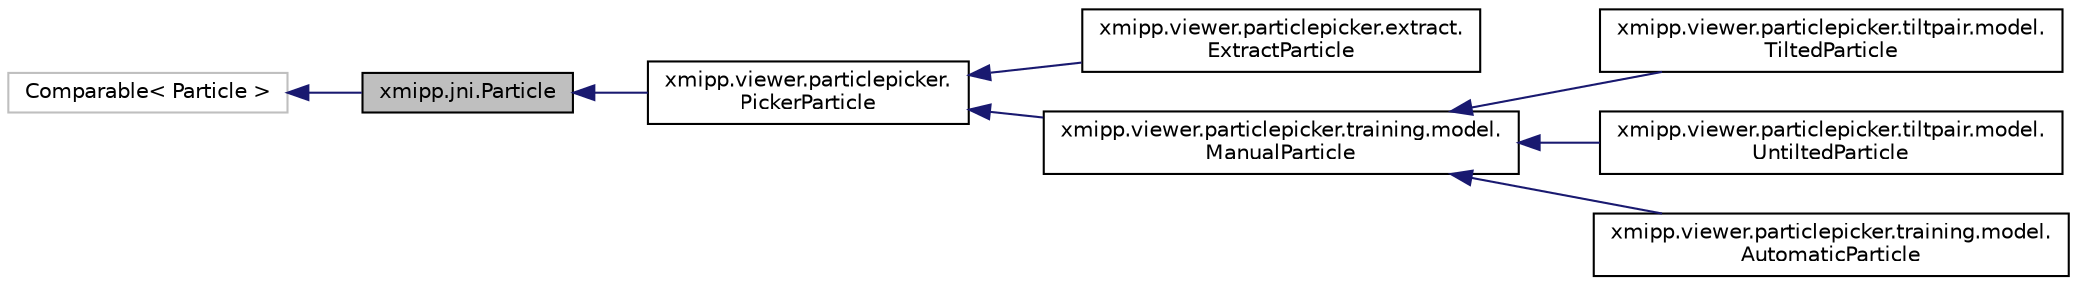 digraph "xmipp.jni.Particle"
{
  edge [fontname="Helvetica",fontsize="10",labelfontname="Helvetica",labelfontsize="10"];
  node [fontname="Helvetica",fontsize="10",shape=record];
  rankdir="LR";
  Node0 [label="xmipp.jni.Particle",height=0.2,width=0.4,color="black", fillcolor="grey75", style="filled", fontcolor="black"];
  Node1 -> Node0 [dir="back",color="midnightblue",fontsize="10",style="solid",fontname="Helvetica"];
  Node1 [label="Comparable\< Particle \>",height=0.2,width=0.4,color="grey75", fillcolor="white", style="filled"];
  Node0 -> Node2 [dir="back",color="midnightblue",fontsize="10",style="solid",fontname="Helvetica"];
  Node2 [label="xmipp.viewer.particlepicker.\lPickerParticle",height=0.2,width=0.4,color="black", fillcolor="white", style="filled",URL="$classxmipp_1_1viewer_1_1particlepicker_1_1PickerParticle.html"];
  Node2 -> Node3 [dir="back",color="midnightblue",fontsize="10",style="solid",fontname="Helvetica"];
  Node3 [label="xmipp.viewer.particlepicker.extract.\lExtractParticle",height=0.2,width=0.4,color="black", fillcolor="white", style="filled",URL="$classxmipp_1_1viewer_1_1particlepicker_1_1extract_1_1ExtractParticle.html"];
  Node2 -> Node4 [dir="back",color="midnightblue",fontsize="10",style="solid",fontname="Helvetica"];
  Node4 [label="xmipp.viewer.particlepicker.training.model.\lManualParticle",height=0.2,width=0.4,color="black", fillcolor="white", style="filled",URL="$classxmipp_1_1viewer_1_1particlepicker_1_1training_1_1model_1_1ManualParticle.html"];
  Node4 -> Node5 [dir="back",color="midnightblue",fontsize="10",style="solid",fontname="Helvetica"];
  Node5 [label="xmipp.viewer.particlepicker.tiltpair.model.\lTiltedParticle",height=0.2,width=0.4,color="black", fillcolor="white", style="filled",URL="$classxmipp_1_1viewer_1_1particlepicker_1_1tiltpair_1_1model_1_1TiltedParticle.html"];
  Node4 -> Node6 [dir="back",color="midnightblue",fontsize="10",style="solid",fontname="Helvetica"];
  Node6 [label="xmipp.viewer.particlepicker.tiltpair.model.\lUntiltedParticle",height=0.2,width=0.4,color="black", fillcolor="white", style="filled",URL="$classxmipp_1_1viewer_1_1particlepicker_1_1tiltpair_1_1model_1_1UntiltedParticle.html"];
  Node4 -> Node7 [dir="back",color="midnightblue",fontsize="10",style="solid",fontname="Helvetica"];
  Node7 [label="xmipp.viewer.particlepicker.training.model.\lAutomaticParticle",height=0.2,width=0.4,color="black", fillcolor="white", style="filled",URL="$classxmipp_1_1viewer_1_1particlepicker_1_1training_1_1model_1_1AutomaticParticle.html"];
}
